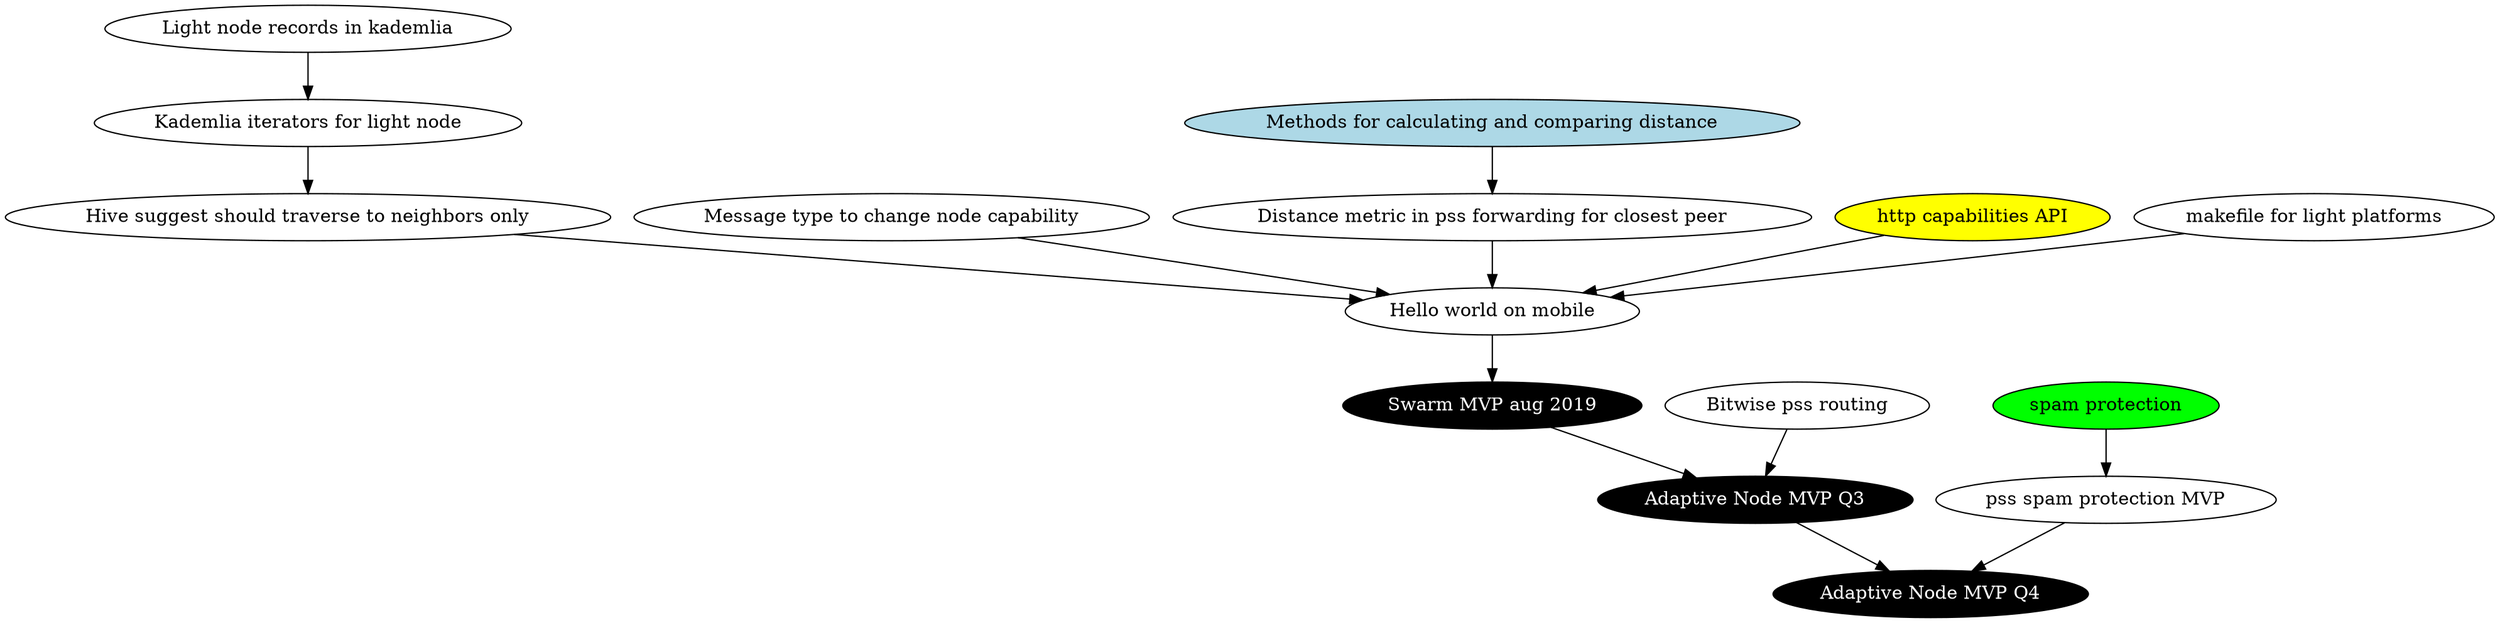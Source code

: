 digraph {
	kademlia_db [label="Light node records in kademlia"]
	kademlia_access [label="Kademlia iterators for light node"]
	discovery_caps [label="Message type to change node capability"]
	hive [label="Hive suggest should traverse to neighbors only"]
	distance_core [label="Methods for calculating and comparing distance",style="filled",fillcolor="lightblue"]
	distance [label="Distance metric in pss forwarding for closest peer"]
	helloworld [label="Hello world on mobile"]
	mvp_aug [label="Swarm MVP aug 2019",style="filled",fillcolor="black",fontcolor="white"]
	mvp_q3 [label="Adaptive Node MVP Q3",style="filled",fillcolor="black",fontcolor="white"]
	mvp_q4 [label="Adaptive Node MVP Q4",style="filled",fillcolor="black",fontcolor="white"]
	bitwise [label="Bitwise pss routing"]
	spam [label="spam protection",style="filled",fillcolor="green"]
	minspam [label="pss spam protection MVP"]
	httpcaps [label="http capabilities API",style="filled",fillcolor="yellow"]
	make [label="makefile for light platforms"]
	
	distance_core -> distance -> helloworld
	kademlia_db -> kademlia_access -> hive -> helloworld
	discovery_caps -> helloworld
	httpcaps -> helloworld
	make -> helloworld

	bitwise -> mvp_q3 
	spam -> minspam -> mvp_q4

	helloworld -> mvp_aug -> mvp_q3 -> mvp_q4
	
}

